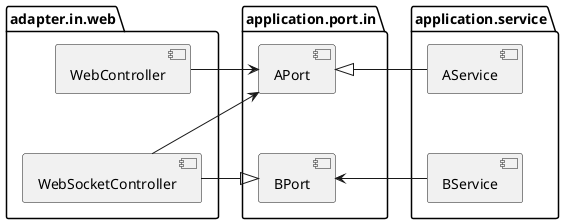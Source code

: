 @startuml

package "adapter.in.web" {
  [WebController]
  [WebSocketController]
}

[WebController] -[hidden]d-> [WebSocketController]

package "application.port.in" {
  [APort]
  [BPort]
}

[APort] -[hidden]d-> [BPort]

package "application.service" {
  [AService]
  [BService]
}

[AService] -[hidden]d-> [BService]

[WebController] -> [APort]
[APort] <|- [AService]

[WebSocketController] -u-> [APort]
[WebSocketController] -|> [BPort]

[BPort] <- [BService]


@enduml